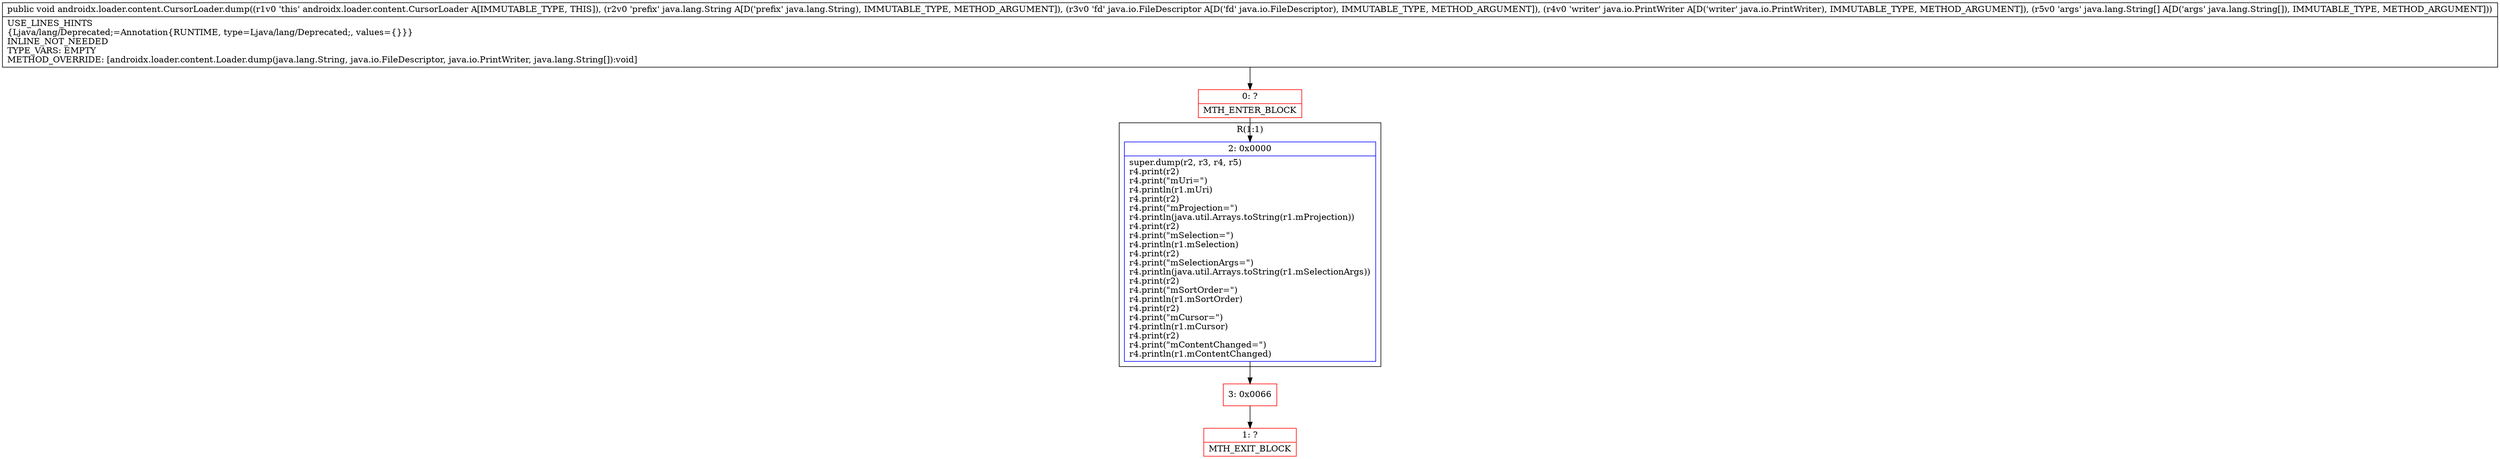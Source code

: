 digraph "CFG forandroidx.loader.content.CursorLoader.dump(Ljava\/lang\/String;Ljava\/io\/FileDescriptor;Ljava\/io\/PrintWriter;[Ljava\/lang\/String;)V" {
subgraph cluster_Region_395248232 {
label = "R(1:1)";
node [shape=record,color=blue];
Node_2 [shape=record,label="{2\:\ 0x0000|super.dump(r2, r3, r4, r5)\lr4.print(r2)\lr4.print(\"mUri=\")\lr4.println(r1.mUri)\lr4.print(r2)\lr4.print(\"mProjection=\")\lr4.println(java.util.Arrays.toString(r1.mProjection))\lr4.print(r2)\lr4.print(\"mSelection=\")\lr4.println(r1.mSelection)\lr4.print(r2)\lr4.print(\"mSelectionArgs=\")\lr4.println(java.util.Arrays.toString(r1.mSelectionArgs))\lr4.print(r2)\lr4.print(\"mSortOrder=\")\lr4.println(r1.mSortOrder)\lr4.print(r2)\lr4.print(\"mCursor=\")\lr4.println(r1.mCursor)\lr4.print(r2)\lr4.print(\"mContentChanged=\")\lr4.println(r1.mContentChanged)\l}"];
}
Node_0 [shape=record,color=red,label="{0\:\ ?|MTH_ENTER_BLOCK\l}"];
Node_3 [shape=record,color=red,label="{3\:\ 0x0066}"];
Node_1 [shape=record,color=red,label="{1\:\ ?|MTH_EXIT_BLOCK\l}"];
MethodNode[shape=record,label="{public void androidx.loader.content.CursorLoader.dump((r1v0 'this' androidx.loader.content.CursorLoader A[IMMUTABLE_TYPE, THIS]), (r2v0 'prefix' java.lang.String A[D('prefix' java.lang.String), IMMUTABLE_TYPE, METHOD_ARGUMENT]), (r3v0 'fd' java.io.FileDescriptor A[D('fd' java.io.FileDescriptor), IMMUTABLE_TYPE, METHOD_ARGUMENT]), (r4v0 'writer' java.io.PrintWriter A[D('writer' java.io.PrintWriter), IMMUTABLE_TYPE, METHOD_ARGUMENT]), (r5v0 'args' java.lang.String[] A[D('args' java.lang.String[]), IMMUTABLE_TYPE, METHOD_ARGUMENT]))  | USE_LINES_HINTS\l\{Ljava\/lang\/Deprecated;=Annotation\{RUNTIME, type=Ljava\/lang\/Deprecated;, values=\{\}\}\}\lINLINE_NOT_NEEDED\lTYPE_VARS: EMPTY\lMETHOD_OVERRIDE: [androidx.loader.content.Loader.dump(java.lang.String, java.io.FileDescriptor, java.io.PrintWriter, java.lang.String[]):void]\l}"];
MethodNode -> Node_0;Node_2 -> Node_3;
Node_0 -> Node_2;
Node_3 -> Node_1;
}

